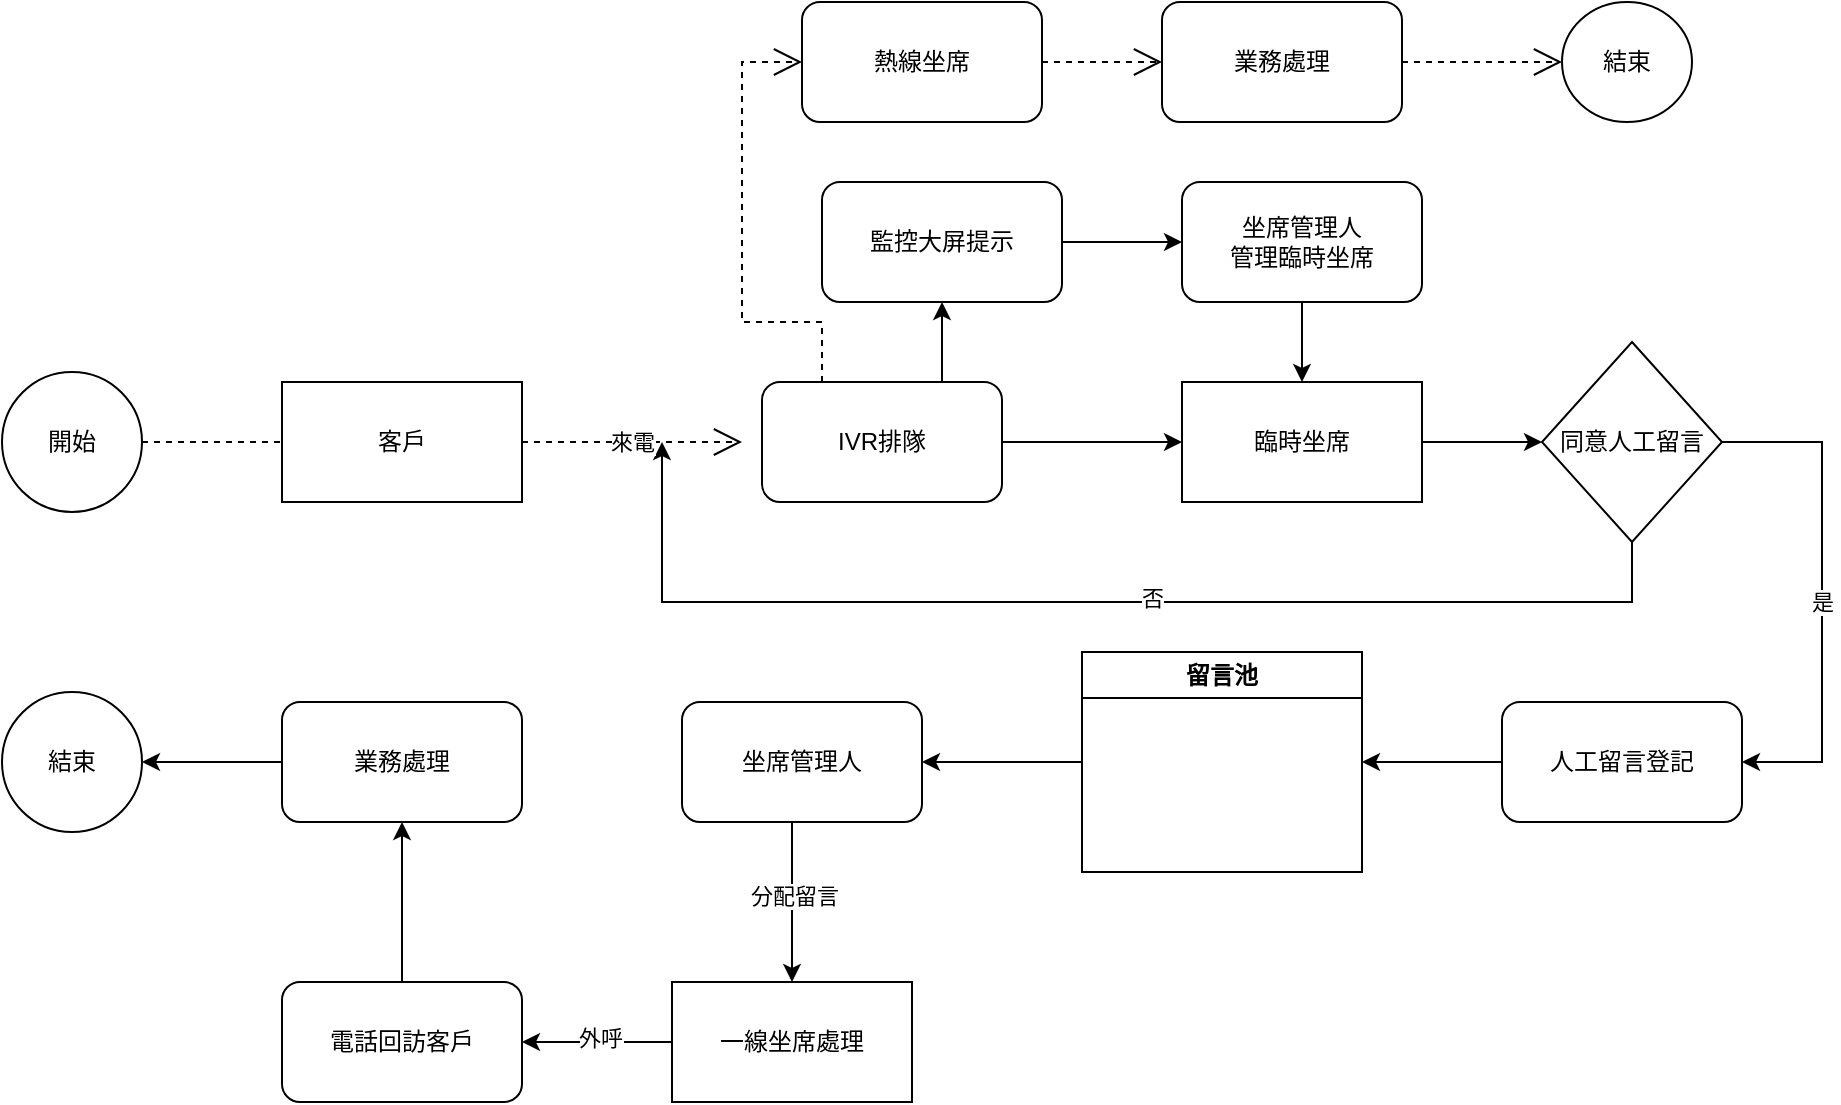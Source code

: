 <mxfile version="22.1.18" type="github">
  <diagram name="Page-1" id="52a04d89-c75d-2922-d76d-85b35f80e030">
    <mxGraphModel dx="1413" dy="746" grid="1" gridSize="10" guides="1" tooltips="1" connect="1" arrows="1" fold="1" page="1" pageScale="1" pageWidth="1100" pageHeight="850" background="none" math="0" shadow="0">
      <root>
        <mxCell id="0" />
        <mxCell id="1" parent="0" />
        <mxCell id="jRr14fNT7QDTzJk1nxz2-1" value="客戶" style="rounded=0;whiteSpace=wrap;html=1;" parent="1" vertex="1">
          <mxGeometry x="330" y="350" width="120" height="60" as="geometry" />
        </mxCell>
        <mxCell id="jRr14fNT7QDTzJk1nxz2-7" value="" style="edgeStyle=orthogonalEdgeStyle;rounded=0;orthogonalLoop=1;jettySize=auto;html=1;exitX=1;exitY=0.5;exitDx=0;exitDy=0;" parent="1" source="jRr14fNT7QDTzJk1nxz2-16" target="jRr14fNT7QDTzJk1nxz2-6" edge="1">
          <mxGeometry relative="1" as="geometry">
            <mxPoint x="640" y="380" as="sourcePoint" />
          </mxGeometry>
        </mxCell>
        <mxCell id="jRr14fNT7QDTzJk1nxz2-13" value="" style="edgeStyle=orthogonalEdgeStyle;rounded=0;orthogonalLoop=1;jettySize=auto;html=1;" parent="1" source="jRr14fNT7QDTzJk1nxz2-6" target="jRr14fNT7QDTzJk1nxz2-12" edge="1">
          <mxGeometry relative="1" as="geometry" />
        </mxCell>
        <mxCell id="jRr14fNT7QDTzJk1nxz2-6" value="臨時坐席" style="whiteSpace=wrap;html=1;rounded=0;" parent="1" vertex="1">
          <mxGeometry x="780" y="350" width="120" height="60" as="geometry" />
        </mxCell>
        <mxCell id="jRr14fNT7QDTzJk1nxz2-22" value="" style="edgeStyle=orthogonalEdgeStyle;rounded=0;orthogonalLoop=1;jettySize=auto;html=1;exitX=1;exitY=0.5;exitDx=0;exitDy=0;entryX=1;entryY=0.5;entryDx=0;entryDy=0;" parent="1" source="jRr14fNT7QDTzJk1nxz2-12" target="jRr14fNT7QDTzJk1nxz2-23" edge="1">
          <mxGeometry relative="1" as="geometry">
            <mxPoint x="1070" y="540" as="targetPoint" />
            <Array as="points">
              <mxPoint x="1100" y="380" />
              <mxPoint x="1100" y="540" />
            </Array>
          </mxGeometry>
        </mxCell>
        <mxCell id="jRr14fNT7QDTzJk1nxz2-42" value="是" style="edgeLabel;html=1;align=center;verticalAlign=middle;resizable=0;points=[];" parent="jRr14fNT7QDTzJk1nxz2-22" vertex="1" connectable="0">
          <mxGeometry x="-0.265" y="-2" relative="1" as="geometry">
            <mxPoint x="2" y="38" as="offset" />
          </mxGeometry>
        </mxCell>
        <mxCell id="jRr14fNT7QDTzJk1nxz2-12" value="同意人工留言" style="rhombus;whiteSpace=wrap;html=1;rounded=0;" parent="1" vertex="1">
          <mxGeometry x="960" y="330" width="90" height="100" as="geometry" />
        </mxCell>
        <mxCell id="jRr14fNT7QDTzJk1nxz2-16" value="IVR排隊" style="rounded=1;whiteSpace=wrap;html=1;" parent="1" vertex="1">
          <mxGeometry x="570" y="350" width="120" height="60" as="geometry" />
        </mxCell>
        <mxCell id="jRr14fNT7QDTzJk1nxz2-18" value="" style="endArrow=classic;html=1;rounded=0;exitX=0.5;exitY=1;exitDx=0;exitDy=0;" parent="1" source="jRr14fNT7QDTzJk1nxz2-12" edge="1">
          <mxGeometry width="50" height="50" relative="1" as="geometry">
            <mxPoint x="1000" y="430" as="sourcePoint" />
            <mxPoint x="520" y="380" as="targetPoint" />
            <Array as="points">
              <mxPoint x="1005" y="460" />
              <mxPoint x="520" y="460" />
            </Array>
          </mxGeometry>
        </mxCell>
        <mxCell id="jRr14fNT7QDTzJk1nxz2-20" value="否" style="edgeLabel;html=1;align=center;verticalAlign=middle;resizable=0;points=[];" parent="jRr14fNT7QDTzJk1nxz2-18" vertex="1" connectable="0">
          <mxGeometry x="-0.092" y="-2" relative="1" as="geometry">
            <mxPoint as="offset" />
          </mxGeometry>
        </mxCell>
        <mxCell id="jRr14fNT7QDTzJk1nxz2-25" value="" style="edgeStyle=orthogonalEdgeStyle;rounded=0;orthogonalLoop=1;jettySize=auto;html=1;entryX=1;entryY=0.5;entryDx=0;entryDy=0;" parent="1" source="jRr14fNT7QDTzJk1nxz2-23" target="AQV8VEkUSa6QAiec6kYD-4" edge="1">
          <mxGeometry relative="1" as="geometry">
            <mxPoint x="860" y="540" as="targetPoint" />
          </mxGeometry>
        </mxCell>
        <mxCell id="jRr14fNT7QDTzJk1nxz2-23" value="人工留言登記" style="rounded=1;whiteSpace=wrap;html=1;" parent="1" vertex="1">
          <mxGeometry x="940" y="510" width="120" height="60" as="geometry" />
        </mxCell>
        <mxCell id="jRr14fNT7QDTzJk1nxz2-27" value="" style="edgeStyle=orthogonalEdgeStyle;rounded=0;orthogonalLoop=1;jettySize=auto;html=1;exitX=0;exitY=0.5;exitDx=0;exitDy=0;" parent="1" source="AQV8VEkUSa6QAiec6kYD-4" edge="1">
          <mxGeometry relative="1" as="geometry">
            <mxPoint x="740" y="540" as="sourcePoint" />
            <mxPoint x="650" y="540" as="targetPoint" />
          </mxGeometry>
        </mxCell>
        <mxCell id="jRr14fNT7QDTzJk1nxz2-29" value="" style="edgeStyle=orthogonalEdgeStyle;rounded=0;orthogonalLoop=1;jettySize=auto;html=1;exitX=0.5;exitY=1;exitDx=0;exitDy=0;" parent="1" source="AQV8VEkUSa6QAiec6kYD-1" target="jRr14fNT7QDTzJk1nxz2-28" edge="1">
          <mxGeometry relative="1" as="geometry">
            <Array as="points">
              <mxPoint x="585" y="560" />
            </Array>
            <mxPoint x="585" y="570" as="sourcePoint" />
          </mxGeometry>
        </mxCell>
        <mxCell id="AQV8VEkUSa6QAiec6kYD-18" value="分配留言" style="edgeLabel;html=1;align=center;verticalAlign=middle;resizable=0;points=[];" parent="jRr14fNT7QDTzJk1nxz2-29" vertex="1" connectable="0">
          <mxGeometry x="0.181" y="1" relative="1" as="geometry">
            <mxPoint as="offset" />
          </mxGeometry>
        </mxCell>
        <mxCell id="jRr14fNT7QDTzJk1nxz2-32" value="" style="edgeStyle=orthogonalEdgeStyle;rounded=0;orthogonalLoop=1;jettySize=auto;html=1;entryX=1;entryY=0.5;entryDx=0;entryDy=0;" parent="1" source="jRr14fNT7QDTzJk1nxz2-28" target="AQV8VEkUSa6QAiec6kYD-5" edge="1">
          <mxGeometry relative="1" as="geometry">
            <mxPoint x="440" y="680" as="targetPoint" />
          </mxGeometry>
        </mxCell>
        <mxCell id="jRr14fNT7QDTzJk1nxz2-41" value="外呼" style="edgeLabel;html=1;align=center;verticalAlign=middle;resizable=0;points=[];" parent="jRr14fNT7QDTzJk1nxz2-32" vertex="1" connectable="0">
          <mxGeometry x="-0.032" y="-2" relative="1" as="geometry">
            <mxPoint as="offset" />
          </mxGeometry>
        </mxCell>
        <mxCell id="jRr14fNT7QDTzJk1nxz2-28" value="一線坐席處理" style="whiteSpace=wrap;html=1;" parent="1" vertex="1">
          <mxGeometry x="525" y="650" width="120" height="60" as="geometry" />
        </mxCell>
        <mxCell id="jRr14fNT7QDTzJk1nxz2-36" value="" style="edgeStyle=orthogonalEdgeStyle;rounded=0;orthogonalLoop=1;jettySize=auto;html=1;entryX=0.5;entryY=1;entryDx=0;entryDy=0;exitX=0.5;exitY=0;exitDx=0;exitDy=0;" parent="1" source="AQV8VEkUSa6QAiec6kYD-5" target="AQV8VEkUSa6QAiec6kYD-6" edge="1">
          <mxGeometry relative="1" as="geometry">
            <mxPoint x="390" y="710" as="sourcePoint" />
            <mxPoint x="390" y="790" as="targetPoint" />
          </mxGeometry>
        </mxCell>
        <mxCell id="jRr14fNT7QDTzJk1nxz2-38" value="" style="edgeStyle=orthogonalEdgeStyle;rounded=0;orthogonalLoop=1;jettySize=auto;html=1;exitX=0;exitY=0.5;exitDx=0;exitDy=0;" parent="1" source="AQV8VEkUSa6QAiec6kYD-6" target="jRr14fNT7QDTzJk1nxz2-37" edge="1">
          <mxGeometry relative="1" as="geometry">
            <mxPoint x="330" y="555" as="sourcePoint" />
          </mxGeometry>
        </mxCell>
        <mxCell id="jRr14fNT7QDTzJk1nxz2-37" value="結束" style="ellipse;whiteSpace=wrap;html=1;" parent="1" vertex="1">
          <mxGeometry x="190" y="505" width="70" height="70" as="geometry" />
        </mxCell>
        <mxCell id="AQV8VEkUSa6QAiec6kYD-1" value="坐席管理人" style="rounded=1;whiteSpace=wrap;html=1;" parent="1" vertex="1">
          <mxGeometry x="530" y="510" width="120" height="60" as="geometry" />
        </mxCell>
        <mxCell id="AQV8VEkUSa6QAiec6kYD-4" value="留言池" style="swimlane;whiteSpace=wrap;html=1;startSize=23;" parent="1" vertex="1">
          <mxGeometry x="730" y="485" width="140" height="110" as="geometry" />
        </mxCell>
        <mxCell id="AQV8VEkUSa6QAiec6kYD-5" value="電話回訪客戶" style="rounded=1;whiteSpace=wrap;html=1;" parent="1" vertex="1">
          <mxGeometry x="330" y="650" width="120" height="60" as="geometry" />
        </mxCell>
        <mxCell id="AQV8VEkUSa6QAiec6kYD-6" value="業務處理" style="rounded=1;whiteSpace=wrap;html=1;" parent="1" vertex="1">
          <mxGeometry x="330" y="510" width="120" height="60" as="geometry" />
        </mxCell>
        <mxCell id="AQV8VEkUSa6QAiec6kYD-7" value="開始" style="ellipse;whiteSpace=wrap;html=1;aspect=fixed;" parent="1" vertex="1">
          <mxGeometry x="190" y="345" width="70" height="70" as="geometry" />
        </mxCell>
        <mxCell id="EMFFMz4qL0UKLNaEbUyU-3" value="" style="endArrow=none;dashed=1;html=1;rounded=0;exitX=1;exitY=0.5;exitDx=0;exitDy=0;entryX=0;entryY=0.5;entryDx=0;entryDy=0;" edge="1" parent="1" source="AQV8VEkUSa6QAiec6kYD-7" target="jRr14fNT7QDTzJk1nxz2-1">
          <mxGeometry width="50" height="50" relative="1" as="geometry">
            <mxPoint x="270" y="390" as="sourcePoint" />
            <mxPoint x="320" y="340" as="targetPoint" />
          </mxGeometry>
        </mxCell>
        <mxCell id="EMFFMz4qL0UKLNaEbUyU-16" value="熱線坐席" style="whiteSpace=wrap;html=1;rounded=1;" vertex="1" parent="1">
          <mxGeometry x="590" y="160" width="120" height="60" as="geometry" />
        </mxCell>
        <mxCell id="EMFFMz4qL0UKLNaEbUyU-18" value="業務處理" style="whiteSpace=wrap;html=1;rounded=1;" vertex="1" parent="1">
          <mxGeometry x="770" y="160" width="120" height="60" as="geometry" />
        </mxCell>
        <mxCell id="EMFFMz4qL0UKLNaEbUyU-20" value="結束" style="ellipse;whiteSpace=wrap;html=1;rounded=1;" vertex="1" parent="1">
          <mxGeometry x="970" y="160" width="65" height="60" as="geometry" />
        </mxCell>
        <mxCell id="EMFFMz4qL0UKLNaEbUyU-23" value="" style="endArrow=open;endSize=12;dashed=1;html=1;rounded=0;entryX=0;entryY=0.5;entryDx=0;entryDy=0;exitX=1;exitY=0.5;exitDx=0;exitDy=0;" edge="1" parent="1" source="EMFFMz4qL0UKLNaEbUyU-16" target="EMFFMz4qL0UKLNaEbUyU-18">
          <mxGeometry width="160" relative="1" as="geometry">
            <mxPoint x="680" y="170" as="sourcePoint" />
            <mxPoint x="840" y="170" as="targetPoint" />
          </mxGeometry>
        </mxCell>
        <mxCell id="EMFFMz4qL0UKLNaEbUyU-24" value="" style="endArrow=open;endSize=12;dashed=1;html=1;rounded=0;entryX=0;entryY=0.5;entryDx=0;entryDy=0;exitX=1;exitY=0.5;exitDx=0;exitDy=0;" edge="1" parent="1" source="EMFFMz4qL0UKLNaEbUyU-18" target="EMFFMz4qL0UKLNaEbUyU-20">
          <mxGeometry width="160" relative="1" as="geometry">
            <mxPoint x="880" y="169.5" as="sourcePoint" />
            <mxPoint x="990" y="170" as="targetPoint" />
          </mxGeometry>
        </mxCell>
        <mxCell id="EMFFMz4qL0UKLNaEbUyU-25" value="" style="endArrow=open;endSize=12;dashed=1;html=1;rounded=0;entryX=0;entryY=0.5;entryDx=0;entryDy=0;exitX=0.25;exitY=0;exitDx=0;exitDy=0;exitPerimeter=0;" edge="1" parent="1" source="jRr14fNT7QDTzJk1nxz2-16" target="EMFFMz4qL0UKLNaEbUyU-16">
          <mxGeometry width="160" relative="1" as="geometry">
            <mxPoint x="620" y="345" as="sourcePoint" />
            <mxPoint x="700" y="345" as="targetPoint" />
            <Array as="points">
              <mxPoint x="600" y="320" />
              <mxPoint x="560" y="320" />
              <mxPoint x="560" y="240" />
              <mxPoint x="560" y="190" />
            </Array>
          </mxGeometry>
        </mxCell>
        <mxCell id="EMFFMz4qL0UKLNaEbUyU-32" value="" style="edgeStyle=orthogonalEdgeStyle;rounded=0;orthogonalLoop=1;jettySize=auto;html=1;" edge="1" parent="1" source="EMFFMz4qL0UKLNaEbUyU-29" target="EMFFMz4qL0UKLNaEbUyU-31">
          <mxGeometry relative="1" as="geometry" />
        </mxCell>
        <mxCell id="EMFFMz4qL0UKLNaEbUyU-29" value="監控大屏提示" style="rounded=1;whiteSpace=wrap;html=1;" vertex="1" parent="1">
          <mxGeometry x="600" y="250" width="120" height="60" as="geometry" />
        </mxCell>
        <mxCell id="EMFFMz4qL0UKLNaEbUyU-30" value="" style="endArrow=classic;html=1;rounded=0;entryX=0.5;entryY=1;entryDx=0;entryDy=0;" edge="1" parent="1" target="EMFFMz4qL0UKLNaEbUyU-29">
          <mxGeometry width="50" height="50" relative="1" as="geometry">
            <mxPoint x="660" y="350" as="sourcePoint" />
            <mxPoint x="710" y="310" as="targetPoint" />
          </mxGeometry>
        </mxCell>
        <mxCell id="EMFFMz4qL0UKLNaEbUyU-31" value="坐席管理人&lt;br&gt;管理臨時坐席" style="whiteSpace=wrap;html=1;rounded=1;" vertex="1" parent="1">
          <mxGeometry x="780" y="250" width="120" height="60" as="geometry" />
        </mxCell>
        <mxCell id="EMFFMz4qL0UKLNaEbUyU-33" value="" style="endArrow=classic;html=1;rounded=0;entryX=0.5;entryY=0;entryDx=0;entryDy=0;exitX=0.5;exitY=1;exitDx=0;exitDy=0;" edge="1" parent="1" source="EMFFMz4qL0UKLNaEbUyU-31" target="jRr14fNT7QDTzJk1nxz2-6">
          <mxGeometry width="50" height="50" relative="1" as="geometry">
            <mxPoint x="690" y="430" as="sourcePoint" />
            <mxPoint x="740" y="380" as="targetPoint" />
          </mxGeometry>
        </mxCell>
        <mxCell id="EMFFMz4qL0UKLNaEbUyU-35" value="來電" style="endArrow=open;endSize=12;dashed=1;html=1;rounded=0;" edge="1" parent="1">
          <mxGeometry width="160" relative="1" as="geometry">
            <mxPoint x="450" y="380" as="sourcePoint" />
            <mxPoint x="560" y="380" as="targetPoint" />
          </mxGeometry>
        </mxCell>
      </root>
    </mxGraphModel>
  </diagram>
</mxfile>
